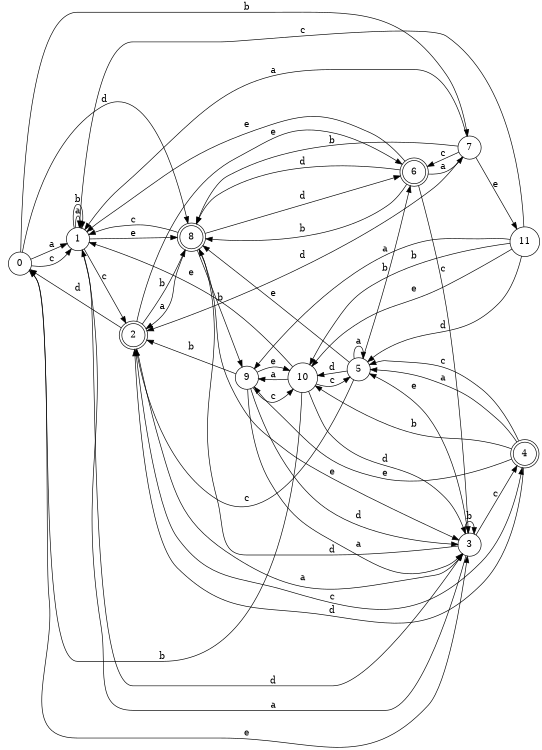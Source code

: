 digraph n10_9 {
__start0 [label="" shape="none"];

rankdir=LR;
size="8,5";

s0 [style="filled", color="black", fillcolor="white" shape="circle", label="0"];
s1 [style="filled", color="black", fillcolor="white" shape="circle", label="1"];
s2 [style="rounded,filled", color="black", fillcolor="white" shape="doublecircle", label="2"];
s3 [style="filled", color="black", fillcolor="white" shape="circle", label="3"];
s4 [style="rounded,filled", color="black", fillcolor="white" shape="doublecircle", label="4"];
s5 [style="filled", color="black", fillcolor="white" shape="circle", label="5"];
s6 [style="rounded,filled", color="black", fillcolor="white" shape="doublecircle", label="6"];
s7 [style="filled", color="black", fillcolor="white" shape="circle", label="7"];
s8 [style="rounded,filled", color="black", fillcolor="white" shape="doublecircle", label="8"];
s9 [style="filled", color="black", fillcolor="white" shape="circle", label="9"];
s10 [style="filled", color="black", fillcolor="white" shape="circle", label="10"];
s11 [style="filled", color="black", fillcolor="white" shape="circle", label="11"];
s0 -> s1 [label="a"];
s0 -> s7 [label="b"];
s0 -> s1 [label="c"];
s0 -> s8 [label="d"];
s0 -> s3 [label="e"];
s1 -> s1 [label="a"];
s1 -> s1 [label="b"];
s1 -> s2 [label="c"];
s1 -> s3 [label="d"];
s1 -> s8 [label="e"];
s2 -> s3 [label="a"];
s2 -> s8 [label="b"];
s2 -> s4 [label="c"];
s2 -> s0 [label="d"];
s2 -> s6 [label="e"];
s3 -> s1 [label="a"];
s3 -> s3 [label="b"];
s3 -> s4 [label="c"];
s3 -> s8 [label="d"];
s3 -> s5 [label="e"];
s4 -> s5 [label="a"];
s4 -> s10 [label="b"];
s4 -> s5 [label="c"];
s4 -> s2 [label="d"];
s4 -> s9 [label="e"];
s5 -> s5 [label="a"];
s5 -> s6 [label="b"];
s5 -> s2 [label="c"];
s5 -> s10 [label="d"];
s5 -> s8 [label="e"];
s6 -> s7 [label="a"];
s6 -> s8 [label="b"];
s6 -> s3 [label="c"];
s6 -> s8 [label="d"];
s6 -> s1 [label="e"];
s7 -> s1 [label="a"];
s7 -> s8 [label="b"];
s7 -> s6 [label="c"];
s7 -> s2 [label="d"];
s7 -> s11 [label="e"];
s8 -> s2 [label="a"];
s8 -> s9 [label="b"];
s8 -> s1 [label="c"];
s8 -> s6 [label="d"];
s8 -> s3 [label="e"];
s9 -> s3 [label="a"];
s9 -> s2 [label="b"];
s9 -> s10 [label="c"];
s9 -> s3 [label="d"];
s9 -> s10 [label="e"];
s10 -> s9 [label="a"];
s10 -> s0 [label="b"];
s10 -> s5 [label="c"];
s10 -> s3 [label="d"];
s10 -> s1 [label="e"];
s11 -> s9 [label="a"];
s11 -> s10 [label="b"];
s11 -> s1 [label="c"];
s11 -> s5 [label="d"];
s11 -> s10 [label="e"];

}